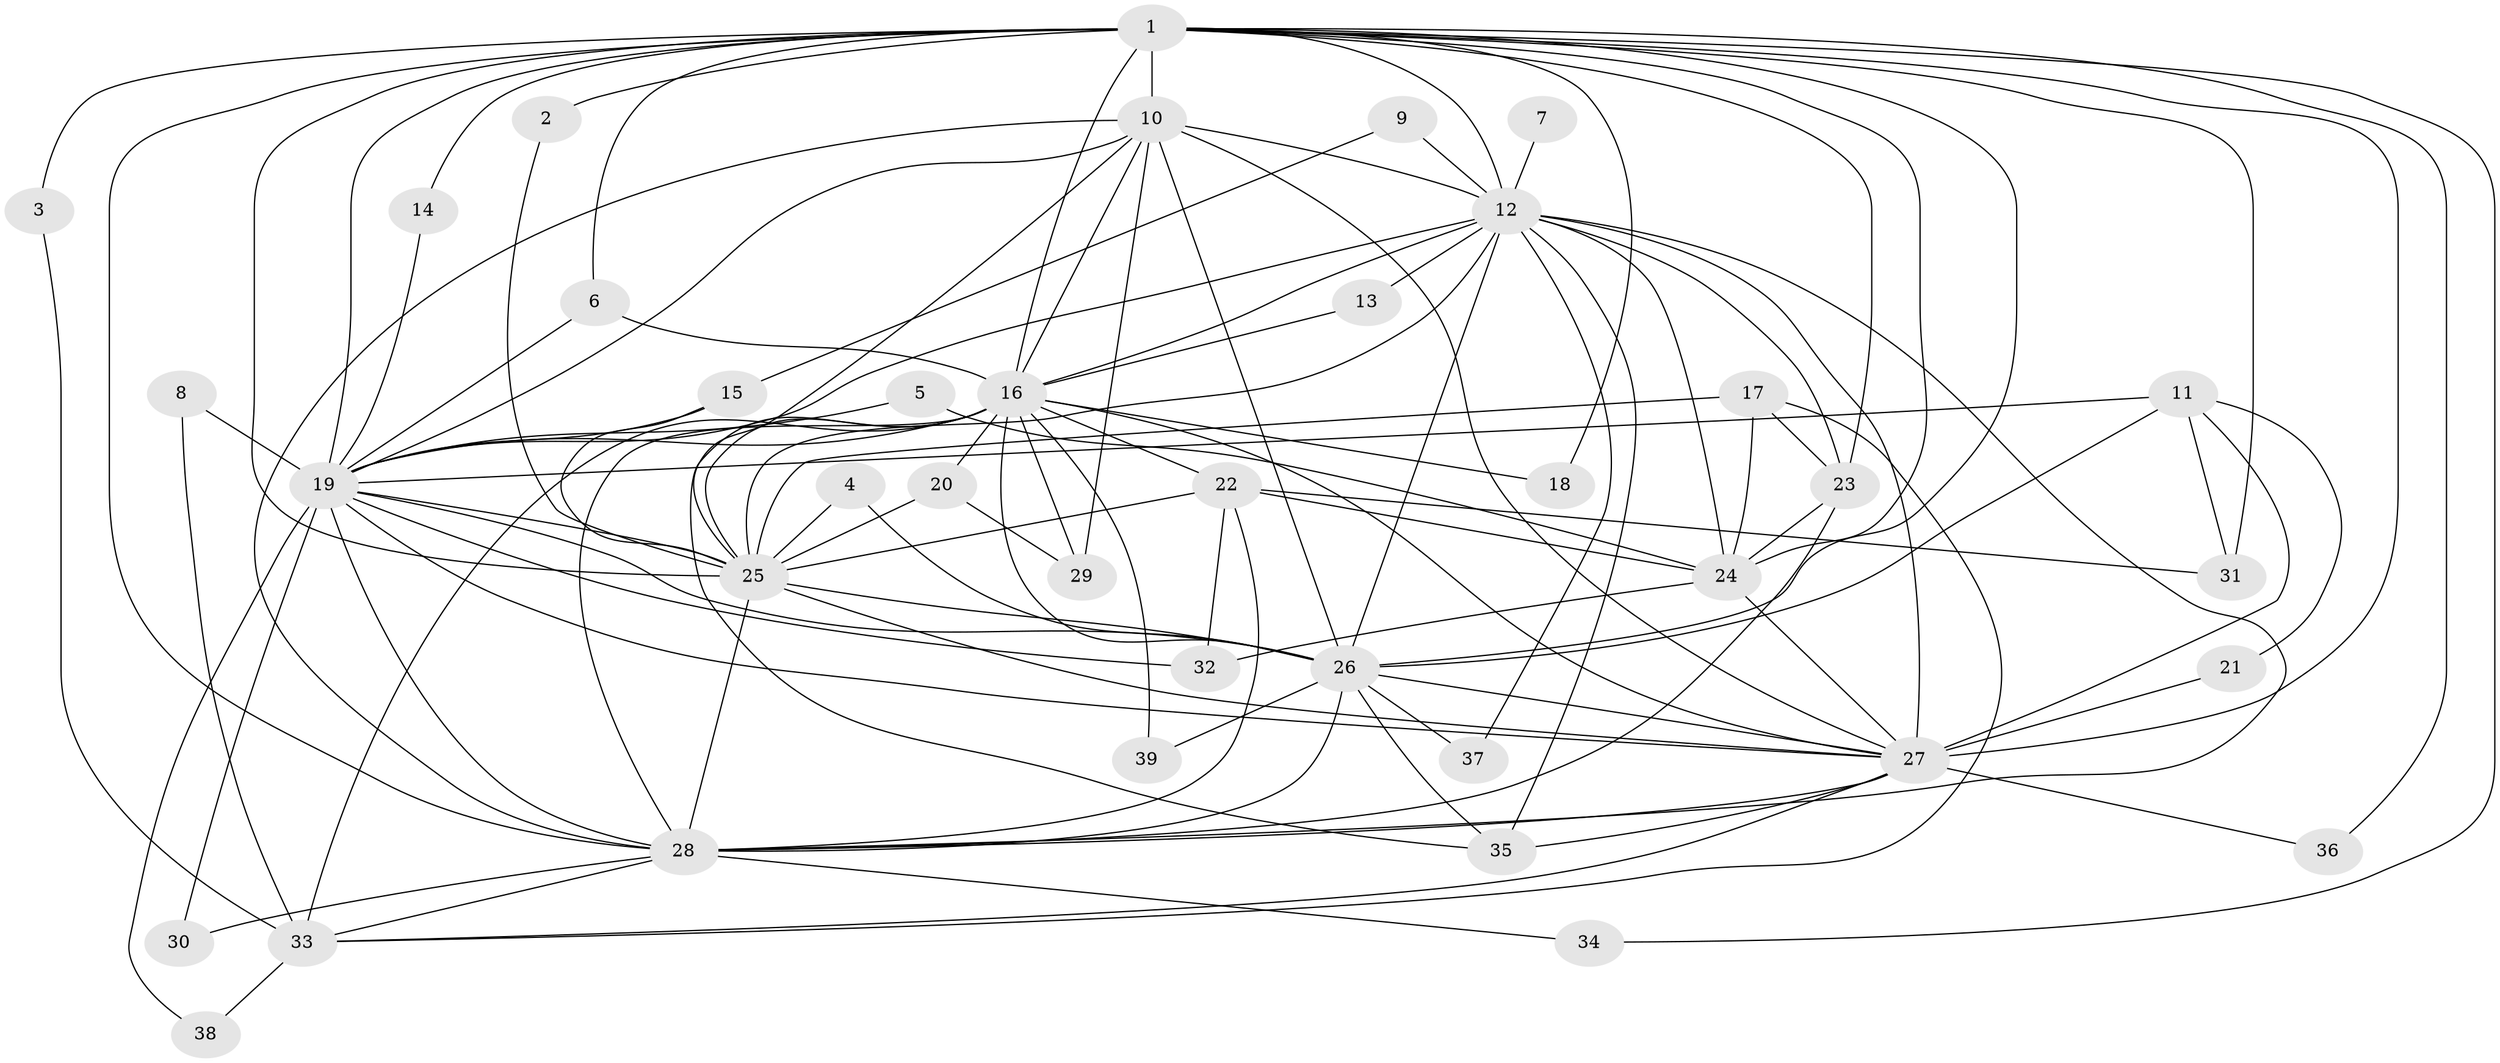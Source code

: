 // original degree distribution, {15: 0.03896103896103896, 20: 0.025974025974025976, 19: 0.012987012987012988, 12: 0.012987012987012988, 18: 0.012987012987012988, 14: 0.012987012987012988, 21: 0.012987012987012988, 8: 0.012987012987012988, 3: 0.2077922077922078, 4: 0.09090909090909091, 5: 0.06493506493506493, 2: 0.4805194805194805, 6: 0.012987012987012988}
// Generated by graph-tools (version 1.1) at 2025/25/03/09/25 03:25:41]
// undirected, 39 vertices, 110 edges
graph export_dot {
graph [start="1"]
  node [color=gray90,style=filled];
  1;
  2;
  3;
  4;
  5;
  6;
  7;
  8;
  9;
  10;
  11;
  12;
  13;
  14;
  15;
  16;
  17;
  18;
  19;
  20;
  21;
  22;
  23;
  24;
  25;
  26;
  27;
  28;
  29;
  30;
  31;
  32;
  33;
  34;
  35;
  36;
  37;
  38;
  39;
  1 -- 2 [weight=2.0];
  1 -- 3 [weight=1.0];
  1 -- 6 [weight=1.0];
  1 -- 10 [weight=2.0];
  1 -- 12 [weight=3.0];
  1 -- 14 [weight=1.0];
  1 -- 16 [weight=2.0];
  1 -- 18 [weight=1.0];
  1 -- 19 [weight=3.0];
  1 -- 23 [weight=1.0];
  1 -- 24 [weight=2.0];
  1 -- 25 [weight=3.0];
  1 -- 26 [weight=2.0];
  1 -- 27 [weight=2.0];
  1 -- 28 [weight=2.0];
  1 -- 31 [weight=1.0];
  1 -- 34 [weight=1.0];
  1 -- 36 [weight=1.0];
  2 -- 25 [weight=1.0];
  3 -- 33 [weight=1.0];
  4 -- 25 [weight=1.0];
  4 -- 26 [weight=1.0];
  5 -- 19 [weight=1.0];
  5 -- 24 [weight=1.0];
  6 -- 16 [weight=1.0];
  6 -- 19 [weight=1.0];
  7 -- 12 [weight=1.0];
  8 -- 19 [weight=1.0];
  8 -- 33 [weight=1.0];
  9 -- 12 [weight=2.0];
  9 -- 15 [weight=1.0];
  10 -- 12 [weight=1.0];
  10 -- 16 [weight=1.0];
  10 -- 19 [weight=1.0];
  10 -- 25 [weight=1.0];
  10 -- 26 [weight=2.0];
  10 -- 27 [weight=2.0];
  10 -- 28 [weight=1.0];
  10 -- 29 [weight=1.0];
  11 -- 19 [weight=1.0];
  11 -- 21 [weight=1.0];
  11 -- 26 [weight=1.0];
  11 -- 27 [weight=1.0];
  11 -- 31 [weight=1.0];
  12 -- 13 [weight=1.0];
  12 -- 16 [weight=1.0];
  12 -- 19 [weight=1.0];
  12 -- 23 [weight=1.0];
  12 -- 24 [weight=1.0];
  12 -- 25 [weight=1.0];
  12 -- 26 [weight=1.0];
  12 -- 27 [weight=1.0];
  12 -- 28 [weight=1.0];
  12 -- 35 [weight=1.0];
  12 -- 37 [weight=1.0];
  13 -- 16 [weight=1.0];
  14 -- 19 [weight=1.0];
  15 -- 19 [weight=1.0];
  15 -- 25 [weight=1.0];
  16 -- 18 [weight=1.0];
  16 -- 19 [weight=1.0];
  16 -- 20 [weight=1.0];
  16 -- 22 [weight=1.0];
  16 -- 25 [weight=1.0];
  16 -- 26 [weight=2.0];
  16 -- 27 [weight=1.0];
  16 -- 28 [weight=1.0];
  16 -- 29 [weight=1.0];
  16 -- 33 [weight=1.0];
  16 -- 35 [weight=1.0];
  16 -- 39 [weight=1.0];
  17 -- 23 [weight=1.0];
  17 -- 24 [weight=1.0];
  17 -- 25 [weight=1.0];
  17 -- 33 [weight=1.0];
  19 -- 25 [weight=1.0];
  19 -- 26 [weight=2.0];
  19 -- 27 [weight=1.0];
  19 -- 28 [weight=2.0];
  19 -- 30 [weight=2.0];
  19 -- 32 [weight=1.0];
  19 -- 38 [weight=1.0];
  20 -- 25 [weight=1.0];
  20 -- 29 [weight=1.0];
  21 -- 27 [weight=1.0];
  22 -- 24 [weight=1.0];
  22 -- 25 [weight=1.0];
  22 -- 28 [weight=1.0];
  22 -- 31 [weight=1.0];
  22 -- 32 [weight=1.0];
  23 -- 24 [weight=1.0];
  23 -- 28 [weight=2.0];
  24 -- 27 [weight=1.0];
  24 -- 32 [weight=1.0];
  25 -- 26 [weight=1.0];
  25 -- 27 [weight=2.0];
  25 -- 28 [weight=2.0];
  26 -- 27 [weight=1.0];
  26 -- 28 [weight=3.0];
  26 -- 35 [weight=1.0];
  26 -- 37 [weight=1.0];
  26 -- 39 [weight=1.0];
  27 -- 28 [weight=1.0];
  27 -- 33 [weight=1.0];
  27 -- 35 [weight=1.0];
  27 -- 36 [weight=1.0];
  28 -- 30 [weight=1.0];
  28 -- 33 [weight=1.0];
  28 -- 34 [weight=1.0];
  33 -- 38 [weight=1.0];
}

